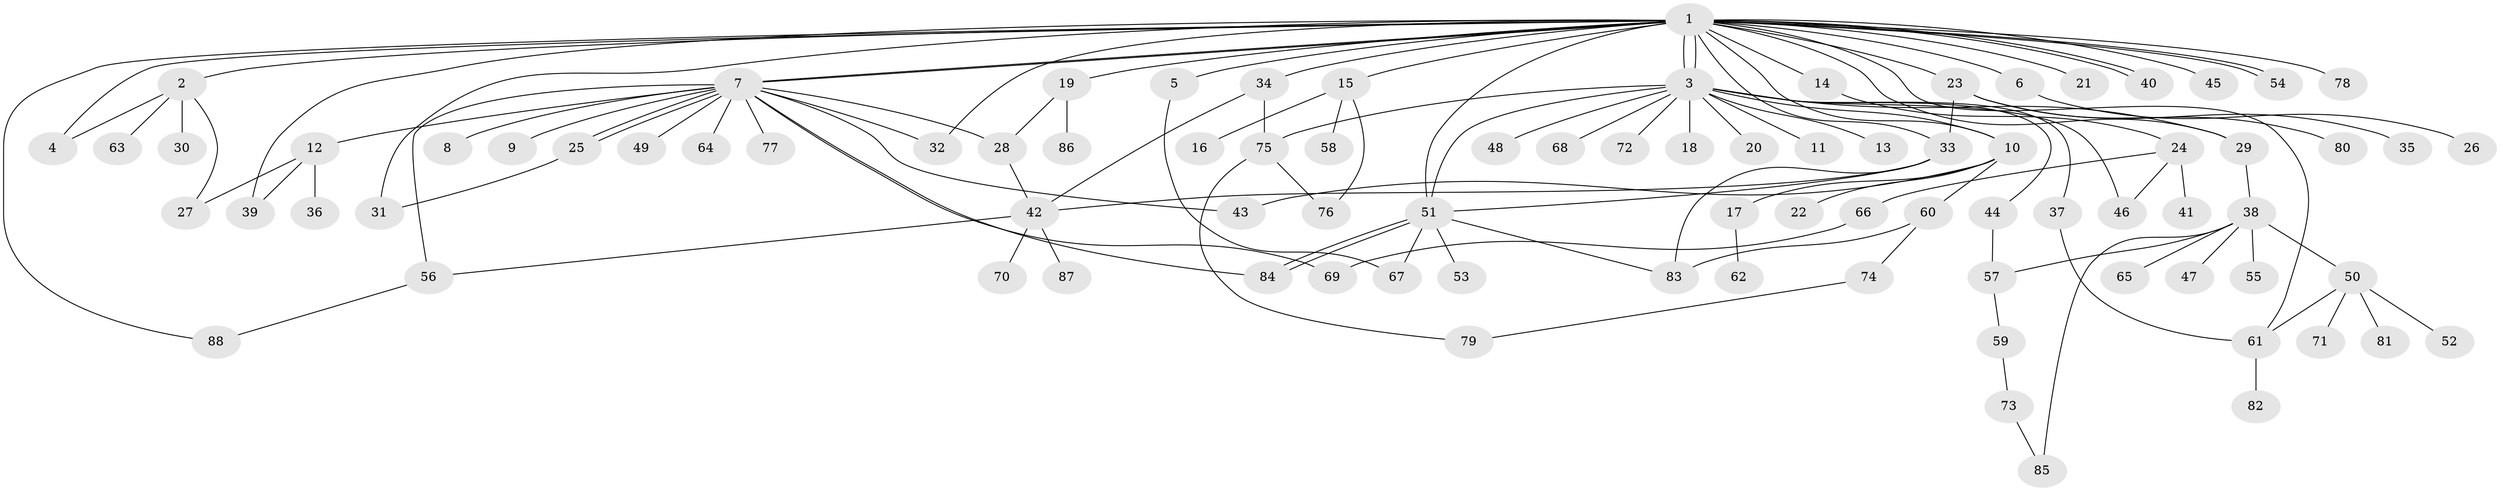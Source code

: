 // Generated by graph-tools (version 1.1) at 2025/35/03/09/25 02:35:25]
// undirected, 88 vertices, 122 edges
graph export_dot {
graph [start="1"]
  node [color=gray90,style=filled];
  1;
  2;
  3;
  4;
  5;
  6;
  7;
  8;
  9;
  10;
  11;
  12;
  13;
  14;
  15;
  16;
  17;
  18;
  19;
  20;
  21;
  22;
  23;
  24;
  25;
  26;
  27;
  28;
  29;
  30;
  31;
  32;
  33;
  34;
  35;
  36;
  37;
  38;
  39;
  40;
  41;
  42;
  43;
  44;
  45;
  46;
  47;
  48;
  49;
  50;
  51;
  52;
  53;
  54;
  55;
  56;
  57;
  58;
  59;
  60;
  61;
  62;
  63;
  64;
  65;
  66;
  67;
  68;
  69;
  70;
  71;
  72;
  73;
  74;
  75;
  76;
  77;
  78;
  79;
  80;
  81;
  82;
  83;
  84;
  85;
  86;
  87;
  88;
  1 -- 2;
  1 -- 3;
  1 -- 3;
  1 -- 4;
  1 -- 5;
  1 -- 6;
  1 -- 7;
  1 -- 7;
  1 -- 10;
  1 -- 14;
  1 -- 15;
  1 -- 19;
  1 -- 21;
  1 -- 23;
  1 -- 29;
  1 -- 31;
  1 -- 32;
  1 -- 33;
  1 -- 34;
  1 -- 39;
  1 -- 40;
  1 -- 40;
  1 -- 45;
  1 -- 51;
  1 -- 54;
  1 -- 54;
  1 -- 61;
  1 -- 78;
  1 -- 88;
  2 -- 4;
  2 -- 27;
  2 -- 30;
  2 -- 63;
  3 -- 10;
  3 -- 11;
  3 -- 13;
  3 -- 18;
  3 -- 20;
  3 -- 29;
  3 -- 37;
  3 -- 44;
  3 -- 46;
  3 -- 48;
  3 -- 51;
  3 -- 68;
  3 -- 72;
  3 -- 75;
  5 -- 67;
  6 -- 26;
  7 -- 8;
  7 -- 9;
  7 -- 12;
  7 -- 25;
  7 -- 25;
  7 -- 28;
  7 -- 32;
  7 -- 43;
  7 -- 49;
  7 -- 56;
  7 -- 64;
  7 -- 69;
  7 -- 77;
  7 -- 84;
  10 -- 17;
  10 -- 22;
  10 -- 43;
  10 -- 60;
  12 -- 27;
  12 -- 36;
  12 -- 39;
  14 -- 24;
  15 -- 16;
  15 -- 58;
  15 -- 76;
  17 -- 62;
  19 -- 28;
  19 -- 86;
  23 -- 33;
  23 -- 35;
  23 -- 80;
  24 -- 41;
  24 -- 46;
  24 -- 66;
  25 -- 31;
  28 -- 42;
  29 -- 38;
  33 -- 42;
  33 -- 51;
  33 -- 83;
  34 -- 42;
  34 -- 75;
  37 -- 61;
  38 -- 47;
  38 -- 50;
  38 -- 55;
  38 -- 57;
  38 -- 65;
  38 -- 85;
  42 -- 56;
  42 -- 70;
  42 -- 87;
  44 -- 57;
  50 -- 52;
  50 -- 61;
  50 -- 71;
  50 -- 81;
  51 -- 53;
  51 -- 67;
  51 -- 83;
  51 -- 84;
  51 -- 84;
  56 -- 88;
  57 -- 59;
  59 -- 73;
  60 -- 74;
  60 -- 83;
  61 -- 82;
  66 -- 69;
  73 -- 85;
  74 -- 79;
  75 -- 76;
  75 -- 79;
}
